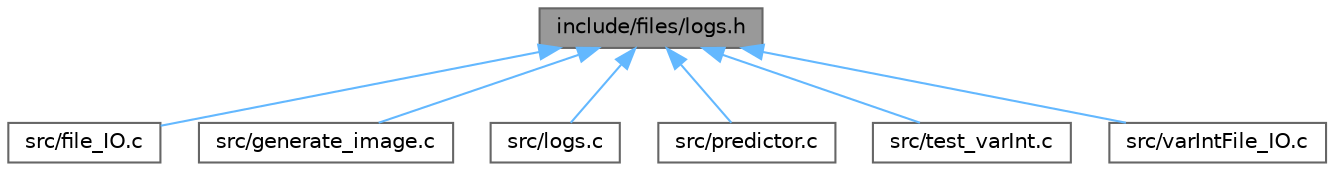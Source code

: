 digraph "include/files/logs.h"
{
 // LATEX_PDF_SIZE
  bgcolor="transparent";
  edge [fontname=Helvetica,fontsize=10,labelfontname=Helvetica,labelfontsize=10];
  node [fontname=Helvetica,fontsize=10,shape=box,height=0.2,width=0.4];
  Node1 [id="Node000001",label="include/files/logs.h",height=0.2,width=0.4,color="gray40", fillcolor="grey60", style="filled", fontcolor="black",tooltip=" "];
  Node1 -> Node2 [id="edge7_Node000001_Node000002",dir="back",color="steelblue1",style="solid",tooltip=" "];
  Node2 [id="Node000002",label="src/file_IO.c",height=0.2,width=0.4,color="grey40", fillcolor="white", style="filled",URL="$d9/da2/file___i_o_8c.html",tooltip=" "];
  Node1 -> Node3 [id="edge8_Node000001_Node000003",dir="back",color="steelblue1",style="solid",tooltip=" "];
  Node3 [id="Node000003",label="src/generate_image.c",height=0.2,width=0.4,color="grey40", fillcolor="white", style="filled",URL="$d6/d92/generate__image_8c.html",tooltip=" "];
  Node1 -> Node4 [id="edge9_Node000001_Node000004",dir="back",color="steelblue1",style="solid",tooltip=" "];
  Node4 [id="Node000004",label="src/logs.c",height=0.2,width=0.4,color="grey40", fillcolor="white", style="filled",URL="$d7/d02/logs_8c.html",tooltip=" "];
  Node1 -> Node5 [id="edge10_Node000001_Node000005",dir="back",color="steelblue1",style="solid",tooltip=" "];
  Node5 [id="Node000005",label="src/predictor.c",height=0.2,width=0.4,color="grey40", fillcolor="white", style="filled",URL="$db/d25/predictor_8c.html",tooltip=" "];
  Node1 -> Node6 [id="edge11_Node000001_Node000006",dir="back",color="steelblue1",style="solid",tooltip=" "];
  Node6 [id="Node000006",label="src/test_varInt.c",height=0.2,width=0.4,color="grey40", fillcolor="white", style="filled",URL="$d8/dd4/test__var_int_8c.html",tooltip=" "];
  Node1 -> Node7 [id="edge12_Node000001_Node000007",dir="back",color="steelblue1",style="solid",tooltip=" "];
  Node7 [id="Node000007",label="src/varIntFile_IO.c",height=0.2,width=0.4,color="grey40", fillcolor="white", style="filled",URL="$d7/db9/var_int_file___i_o_8c.html",tooltip=" "];
}
